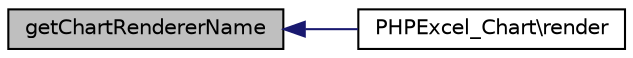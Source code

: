 digraph "getChartRendererName"
{
  edge [fontname="Helvetica",fontsize="10",labelfontname="Helvetica",labelfontsize="10"];
  node [fontname="Helvetica",fontsize="10",shape=record];
  rankdir="LR";
  Node7 [label="getChartRendererName",height=0.2,width=0.4,color="black", fillcolor="grey75", style="filled", fontcolor="black"];
  Node7 -> Node8 [dir="back",color="midnightblue",fontsize="10",style="solid",fontname="Helvetica"];
  Node8 [label="PHPExcel_Chart\\render",height=0.2,width=0.4,color="black", fillcolor="white", style="filled",URL="$class_p_h_p_excel___chart.html#a4042c2f517f0288fd06b7c6f7ad049bb"];
}

